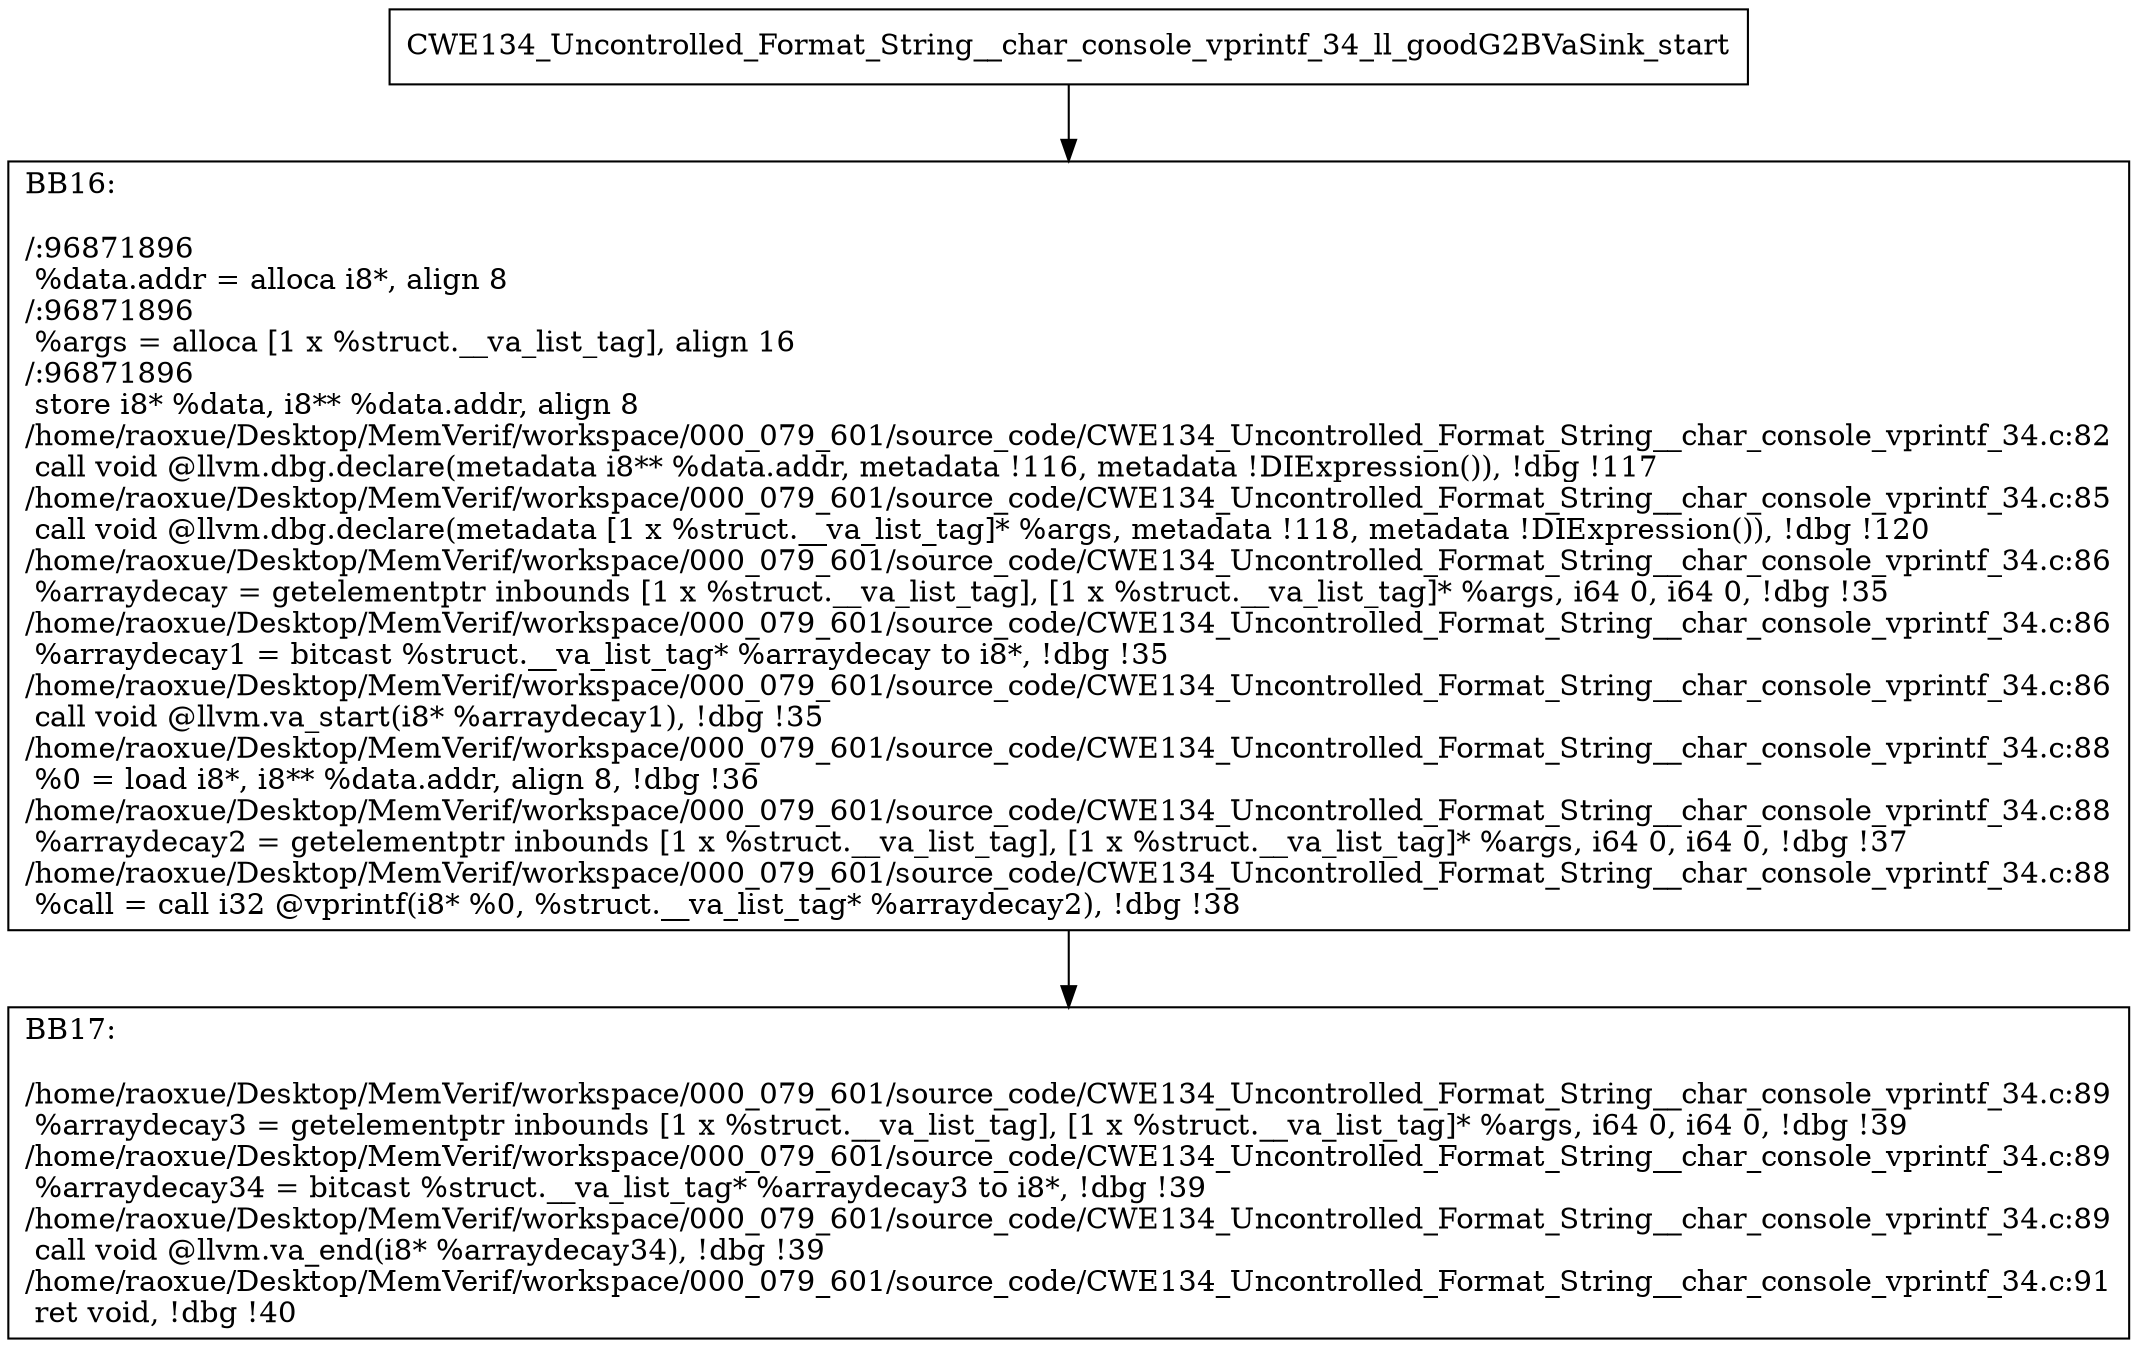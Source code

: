 digraph "CFG for'CWE134_Uncontrolled_Format_String__char_console_vprintf_34_ll_goodG2BVaSink' function" {
	BBCWE134_Uncontrolled_Format_String__char_console_vprintf_34_ll_goodG2BVaSink_start[shape=record,label="{CWE134_Uncontrolled_Format_String__char_console_vprintf_34_ll_goodG2BVaSink_start}"];
	BBCWE134_Uncontrolled_Format_String__char_console_vprintf_34_ll_goodG2BVaSink_start-> CWE134_Uncontrolled_Format_String__char_console_vprintf_34_ll_goodG2BVaSinkBB16;
	CWE134_Uncontrolled_Format_String__char_console_vprintf_34_ll_goodG2BVaSinkBB16 [shape=record, label="{BB16:\l\l/:96871896\l
  %data.addr = alloca i8*, align 8\l
/:96871896\l
  %args = alloca [1 x %struct.__va_list_tag], align 16\l
/:96871896\l
  store i8* %data, i8** %data.addr, align 8\l
/home/raoxue/Desktop/MemVerif/workspace/000_079_601/source_code/CWE134_Uncontrolled_Format_String__char_console_vprintf_34.c:82\l
  call void @llvm.dbg.declare(metadata i8** %data.addr, metadata !116, metadata !DIExpression()), !dbg !117\l
/home/raoxue/Desktop/MemVerif/workspace/000_079_601/source_code/CWE134_Uncontrolled_Format_String__char_console_vprintf_34.c:85\l
  call void @llvm.dbg.declare(metadata [1 x %struct.__va_list_tag]* %args, metadata !118, metadata !DIExpression()), !dbg !120\l
/home/raoxue/Desktop/MemVerif/workspace/000_079_601/source_code/CWE134_Uncontrolled_Format_String__char_console_vprintf_34.c:86\l
  %arraydecay = getelementptr inbounds [1 x %struct.__va_list_tag], [1 x %struct.__va_list_tag]* %args, i64 0, i64 0, !dbg !35\l
/home/raoxue/Desktop/MemVerif/workspace/000_079_601/source_code/CWE134_Uncontrolled_Format_String__char_console_vprintf_34.c:86\l
  %arraydecay1 = bitcast %struct.__va_list_tag* %arraydecay to i8*, !dbg !35\l
/home/raoxue/Desktop/MemVerif/workspace/000_079_601/source_code/CWE134_Uncontrolled_Format_String__char_console_vprintf_34.c:86\l
  call void @llvm.va_start(i8* %arraydecay1), !dbg !35\l
/home/raoxue/Desktop/MemVerif/workspace/000_079_601/source_code/CWE134_Uncontrolled_Format_String__char_console_vprintf_34.c:88\l
  %0 = load i8*, i8** %data.addr, align 8, !dbg !36\l
/home/raoxue/Desktop/MemVerif/workspace/000_079_601/source_code/CWE134_Uncontrolled_Format_String__char_console_vprintf_34.c:88\l
  %arraydecay2 = getelementptr inbounds [1 x %struct.__va_list_tag], [1 x %struct.__va_list_tag]* %args, i64 0, i64 0, !dbg !37\l
/home/raoxue/Desktop/MemVerif/workspace/000_079_601/source_code/CWE134_Uncontrolled_Format_String__char_console_vprintf_34.c:88\l
  %call = call i32 @vprintf(i8* %0, %struct.__va_list_tag* %arraydecay2), !dbg !38\l
}"];
	CWE134_Uncontrolled_Format_String__char_console_vprintf_34_ll_goodG2BVaSinkBB16-> CWE134_Uncontrolled_Format_String__char_console_vprintf_34_ll_goodG2BVaSinkBB17;
	CWE134_Uncontrolled_Format_String__char_console_vprintf_34_ll_goodG2BVaSinkBB17 [shape=record, label="{BB17:\l\l/home/raoxue/Desktop/MemVerif/workspace/000_079_601/source_code/CWE134_Uncontrolled_Format_String__char_console_vprintf_34.c:89\l
  %arraydecay3 = getelementptr inbounds [1 x %struct.__va_list_tag], [1 x %struct.__va_list_tag]* %args, i64 0, i64 0, !dbg !39\l
/home/raoxue/Desktop/MemVerif/workspace/000_079_601/source_code/CWE134_Uncontrolled_Format_String__char_console_vprintf_34.c:89\l
  %arraydecay34 = bitcast %struct.__va_list_tag* %arraydecay3 to i8*, !dbg !39\l
/home/raoxue/Desktop/MemVerif/workspace/000_079_601/source_code/CWE134_Uncontrolled_Format_String__char_console_vprintf_34.c:89\l
  call void @llvm.va_end(i8* %arraydecay34), !dbg !39\l
/home/raoxue/Desktop/MemVerif/workspace/000_079_601/source_code/CWE134_Uncontrolled_Format_String__char_console_vprintf_34.c:91\l
  ret void, !dbg !40\l
}"];
}
